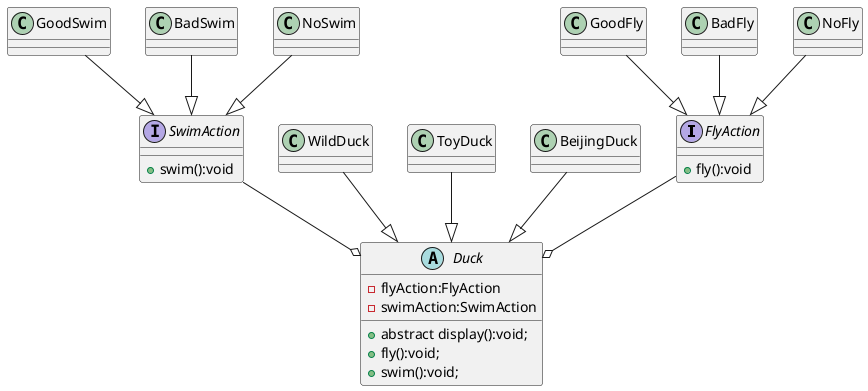 @startuml

interface FlyAction{
    + fly():void
}

interface SwimAction{
    + swim():void
}

class GoodFly
class BadFly
class NoFly

class GoodSwim
class BadSwim
class NoSwim


abstract class Duck{
     - flyAction:FlyAction
     - swimAction:SwimAction
     + abstract display():void;
     + fly():void;
     + swim():void;
}

class WildDuck
class ToyDuck
class BeijingDuck

WildDuck --|> Duck
BeijingDuck --|> Duck
ToyDuck --|> Duck

GoodFly --|> FlyAction
NoFly --|> FlyAction
BadFly --|> FlyAction
GoodSwim --|> SwimAction
BadSwim --|> SwimAction
NoSwim --|> SwimAction

SwimAction --o Duck
FlyAction --o Duck

@enduml